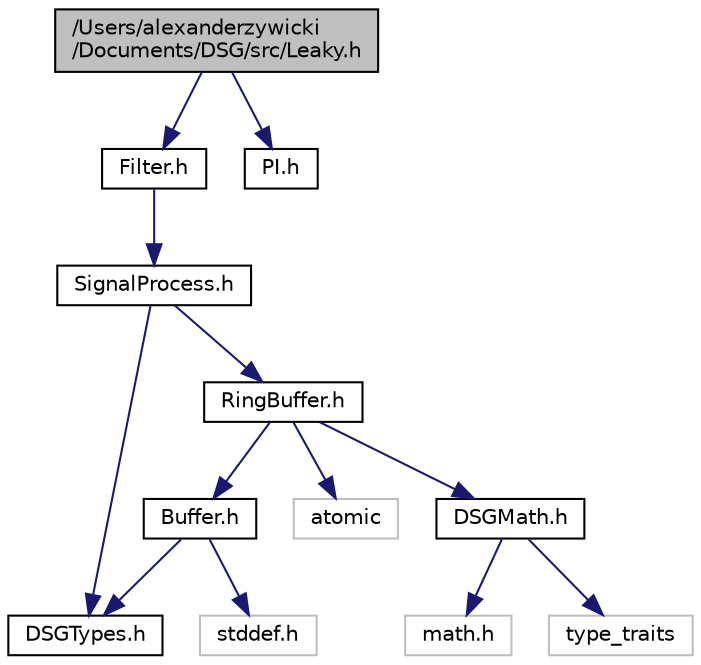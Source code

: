 digraph "/Users/alexanderzywicki/Documents/DSG/src/Leaky.h"
{
  edge [fontname="Helvetica",fontsize="10",labelfontname="Helvetica",labelfontsize="10"];
  node [fontname="Helvetica",fontsize="10",shape=record];
  Node1 [label="/Users/alexanderzywicki\l/Documents/DSG/src/Leaky.h",height=0.2,width=0.4,color="black", fillcolor="grey75", style="filled", fontcolor="black"];
  Node1 -> Node2 [color="midnightblue",fontsize="10",style="solid",fontname="Helvetica"];
  Node2 [label="Filter.h",height=0.2,width=0.4,color="black", fillcolor="white", style="filled",URL="$_filter_8h.html"];
  Node2 -> Node3 [color="midnightblue",fontsize="10",style="solid",fontname="Helvetica"];
  Node3 [label="SignalProcess.h",height=0.2,width=0.4,color="black", fillcolor="white", style="filled",URL="$_signal_process_8h.html"];
  Node3 -> Node4 [color="midnightblue",fontsize="10",style="solid",fontname="Helvetica"];
  Node4 [label="DSGTypes.h",height=0.2,width=0.4,color="black", fillcolor="white", style="filled",URL="$_d_s_g_types_8h.html"];
  Node3 -> Node5 [color="midnightblue",fontsize="10",style="solid",fontname="Helvetica"];
  Node5 [label="RingBuffer.h",height=0.2,width=0.4,color="black", fillcolor="white", style="filled",URL="$_ring_buffer_8h.html"];
  Node5 -> Node6 [color="midnightblue",fontsize="10",style="solid",fontname="Helvetica"];
  Node6 [label="atomic",height=0.2,width=0.4,color="grey75", fillcolor="white", style="filled"];
  Node5 -> Node7 [color="midnightblue",fontsize="10",style="solid",fontname="Helvetica"];
  Node7 [label="DSGMath.h",height=0.2,width=0.4,color="black", fillcolor="white", style="filled",URL="$_d_s_g_math_8h.html"];
  Node7 -> Node8 [color="midnightblue",fontsize="10",style="solid",fontname="Helvetica"];
  Node8 [label="math.h",height=0.2,width=0.4,color="grey75", fillcolor="white", style="filled"];
  Node7 -> Node9 [color="midnightblue",fontsize="10",style="solid",fontname="Helvetica"];
  Node9 [label="type_traits",height=0.2,width=0.4,color="grey75", fillcolor="white", style="filled"];
  Node5 -> Node10 [color="midnightblue",fontsize="10",style="solid",fontname="Helvetica"];
  Node10 [label="Buffer.h",height=0.2,width=0.4,color="black", fillcolor="white", style="filled",URL="$_buffer_8h.html"];
  Node10 -> Node11 [color="midnightblue",fontsize="10",style="solid",fontname="Helvetica"];
  Node11 [label="stddef.h",height=0.2,width=0.4,color="grey75", fillcolor="white", style="filled"];
  Node10 -> Node4 [color="midnightblue",fontsize="10",style="solid",fontname="Helvetica"];
  Node1 -> Node12 [color="midnightblue",fontsize="10",style="solid",fontname="Helvetica"];
  Node12 [label="PI.h",height=0.2,width=0.4,color="black", fillcolor="white", style="filled",URL="$_p_i_8h.html"];
}
